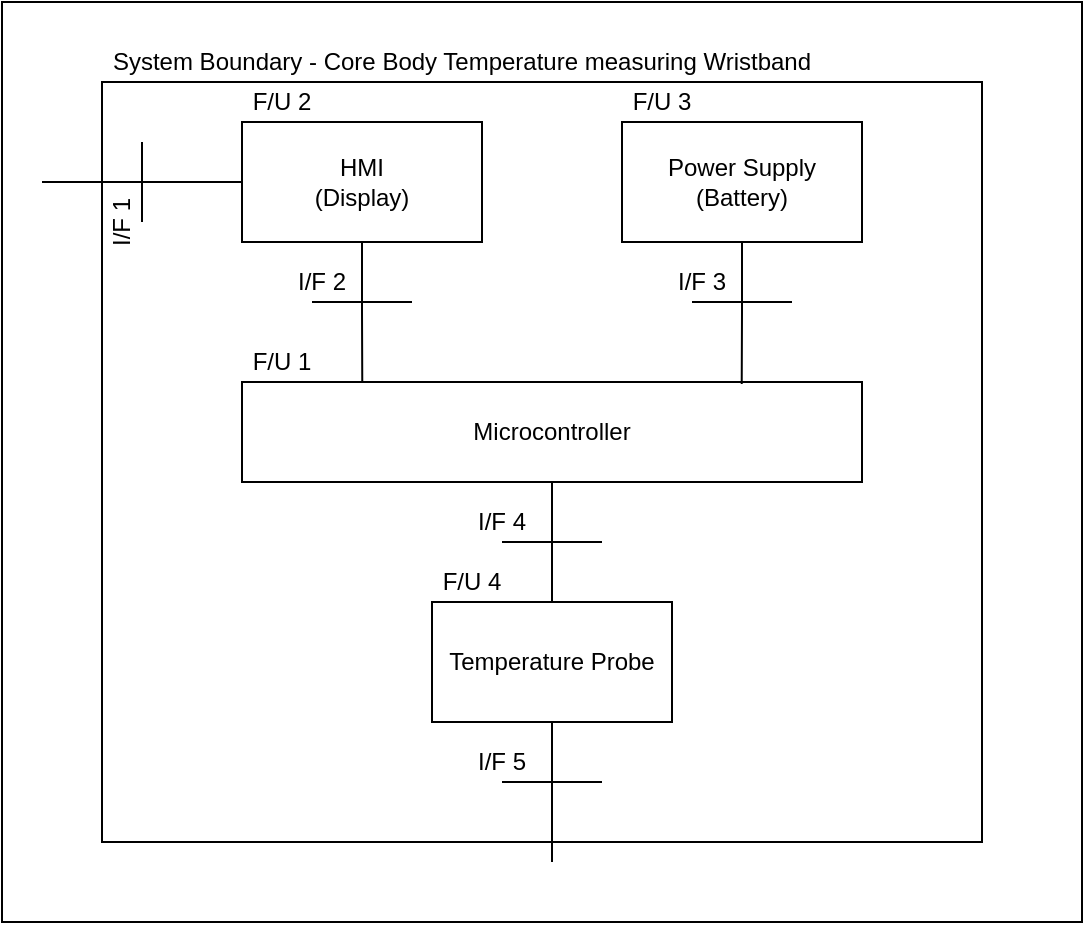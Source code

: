 <mxfile version="14.5.0" type="device"><diagram id="OVl0FyQ_dTW-a_cmzbXt" name="Page-1"><mxGraphModel dx="868" dy="572" grid="1" gridSize="10" guides="1" tooltips="1" connect="1" arrows="1" fold="1" page="1" pageScale="1" pageWidth="1654" pageHeight="1169" math="0" shadow="0"><root><mxCell id="0"/><mxCell id="1" parent="0"/><mxCell id="HcajVUg-V-cornXVaU87-29" value="" style="rounded=0;whiteSpace=wrap;html=1;" vertex="1" parent="1"><mxGeometry x="180" y="100" width="540" height="460" as="geometry"/></mxCell><mxCell id="HcajVUg-V-cornXVaU87-27" value="" style="rounded=0;whiteSpace=wrap;html=1;" vertex="1" parent="1"><mxGeometry x="230" y="140" width="440" height="380" as="geometry"/></mxCell><mxCell id="HcajVUg-V-cornXVaU87-1" value="Microcontroller" style="rounded=0;whiteSpace=wrap;html=1;" vertex="1" parent="1"><mxGeometry x="300" y="290" width="310" height="50" as="geometry"/></mxCell><mxCell id="HcajVUg-V-cornXVaU87-5" style="edgeStyle=orthogonalEdgeStyle;rounded=0;orthogonalLoop=1;jettySize=auto;html=1;entryX=0.194;entryY=0;entryDx=0;entryDy=0;entryPerimeter=0;endArrow=none;endFill=0;" edge="1" parent="1" source="HcajVUg-V-cornXVaU87-2" target="HcajVUg-V-cornXVaU87-1"><mxGeometry relative="1" as="geometry"/></mxCell><mxCell id="HcajVUg-V-cornXVaU87-18" style="edgeStyle=orthogonalEdgeStyle;rounded=0;orthogonalLoop=1;jettySize=auto;html=1;endArrow=none;endFill=0;" edge="1" parent="1" source="HcajVUg-V-cornXVaU87-2"><mxGeometry relative="1" as="geometry"><mxPoint x="200" y="190" as="targetPoint"/></mxGeometry></mxCell><mxCell id="HcajVUg-V-cornXVaU87-2" value="HMI&lt;br&gt;(Display)" style="rounded=0;whiteSpace=wrap;html=1;" vertex="1" parent="1"><mxGeometry x="300" y="160" width="120" height="60" as="geometry"/></mxCell><mxCell id="HcajVUg-V-cornXVaU87-7" style="edgeStyle=orthogonalEdgeStyle;rounded=0;orthogonalLoop=1;jettySize=auto;html=1;endArrow=none;endFill=0;" edge="1" parent="1" source="HcajVUg-V-cornXVaU87-3" target="HcajVUg-V-cornXVaU87-1"><mxGeometry relative="1" as="geometry"/></mxCell><mxCell id="HcajVUg-V-cornXVaU87-17" style="edgeStyle=orthogonalEdgeStyle;rounded=0;orthogonalLoop=1;jettySize=auto;html=1;endArrow=none;endFill=0;" edge="1" parent="1" source="HcajVUg-V-cornXVaU87-3"><mxGeometry relative="1" as="geometry"><mxPoint x="455" y="530" as="targetPoint"/></mxGeometry></mxCell><mxCell id="HcajVUg-V-cornXVaU87-3" value="Temperature Probe" style="rounded=0;whiteSpace=wrap;html=1;" vertex="1" parent="1"><mxGeometry x="395" y="400" width="120" height="60" as="geometry"/></mxCell><mxCell id="HcajVUg-V-cornXVaU87-6" style="edgeStyle=orthogonalEdgeStyle;rounded=0;orthogonalLoop=1;jettySize=auto;html=1;entryX=0.806;entryY=0.02;entryDx=0;entryDy=0;entryPerimeter=0;endArrow=none;endFill=0;" edge="1" parent="1" source="HcajVUg-V-cornXVaU87-4" target="HcajVUg-V-cornXVaU87-1"><mxGeometry relative="1" as="geometry"/></mxCell><mxCell id="HcajVUg-V-cornXVaU87-4" value="Power Supply&lt;br&gt;(Battery)" style="rounded=0;whiteSpace=wrap;html=1;" vertex="1" parent="1"><mxGeometry x="490" y="160" width="120" height="60" as="geometry"/></mxCell><mxCell id="HcajVUg-V-cornXVaU87-8" value="" style="endArrow=none;html=1;" edge="1" parent="1"><mxGeometry width="50" height="50" relative="1" as="geometry"><mxPoint x="430" y="370" as="sourcePoint"/><mxPoint x="480" y="370" as="targetPoint"/></mxGeometry></mxCell><mxCell id="HcajVUg-V-cornXVaU87-9" value="" style="endArrow=none;html=1;" edge="1" parent="1"><mxGeometry width="50" height="50" relative="1" as="geometry"><mxPoint x="335" y="250" as="sourcePoint"/><mxPoint x="385" y="250" as="targetPoint"/></mxGeometry></mxCell><mxCell id="HcajVUg-V-cornXVaU87-10" value="" style="endArrow=none;html=1;" edge="1" parent="1"><mxGeometry width="50" height="50" relative="1" as="geometry"><mxPoint x="525" y="250" as="sourcePoint"/><mxPoint x="575" y="250" as="targetPoint"/></mxGeometry></mxCell><mxCell id="HcajVUg-V-cornXVaU87-11" value="F/U 1" style="text;html=1;strokeColor=none;fillColor=none;align=center;verticalAlign=middle;whiteSpace=wrap;rounded=0;" vertex="1" parent="1"><mxGeometry x="300" y="270" width="40" height="20" as="geometry"/></mxCell><mxCell id="HcajVUg-V-cornXVaU87-12" value="F/U 2" style="text;html=1;strokeColor=none;fillColor=none;align=center;verticalAlign=middle;whiteSpace=wrap;rounded=0;" vertex="1" parent="1"><mxGeometry x="300" y="140" width="40" height="20" as="geometry"/></mxCell><mxCell id="HcajVUg-V-cornXVaU87-13" value="F/U 3" style="text;html=1;strokeColor=none;fillColor=none;align=center;verticalAlign=middle;whiteSpace=wrap;rounded=0;" vertex="1" parent="1"><mxGeometry x="490" y="140" width="40" height="20" as="geometry"/></mxCell><mxCell id="HcajVUg-V-cornXVaU87-14" value="F/U 4" style="text;html=1;strokeColor=none;fillColor=none;align=center;verticalAlign=middle;whiteSpace=wrap;rounded=0;" vertex="1" parent="1"><mxGeometry x="395" y="380" width="40" height="20" as="geometry"/></mxCell><mxCell id="HcajVUg-V-cornXVaU87-19" value="" style="endArrow=none;html=1;" edge="1" parent="1"><mxGeometry width="50" height="50" relative="1" as="geometry"><mxPoint x="250" y="170" as="sourcePoint"/><mxPoint x="250" y="210" as="targetPoint"/></mxGeometry></mxCell><mxCell id="HcajVUg-V-cornXVaU87-20" value="" style="endArrow=none;html=1;" edge="1" parent="1"><mxGeometry width="50" height="50" relative="1" as="geometry"><mxPoint x="430" y="490" as="sourcePoint"/><mxPoint x="480" y="490" as="targetPoint"/></mxGeometry></mxCell><mxCell id="HcajVUg-V-cornXVaU87-21" value="I/F 2" style="text;html=1;strokeColor=none;fillColor=none;align=center;verticalAlign=middle;whiteSpace=wrap;rounded=0;" vertex="1" parent="1"><mxGeometry x="320" y="230" width="40" height="20" as="geometry"/></mxCell><mxCell id="HcajVUg-V-cornXVaU87-23" value="I/F 1" style="text;html=1;strokeColor=none;fillColor=none;align=center;verticalAlign=middle;whiteSpace=wrap;rounded=0;rotation=-90;" vertex="1" parent="1"><mxGeometry x="220" y="200" width="40" height="20" as="geometry"/></mxCell><mxCell id="HcajVUg-V-cornXVaU87-24" value="I/F 3" style="text;html=1;strokeColor=none;fillColor=none;align=center;verticalAlign=middle;whiteSpace=wrap;rounded=0;" vertex="1" parent="1"><mxGeometry x="510" y="230" width="40" height="20" as="geometry"/></mxCell><mxCell id="HcajVUg-V-cornXVaU87-25" value="I/F 5" style="text;html=1;strokeColor=none;fillColor=none;align=center;verticalAlign=middle;whiteSpace=wrap;rounded=0;" vertex="1" parent="1"><mxGeometry x="410" y="470" width="40" height="20" as="geometry"/></mxCell><mxCell id="HcajVUg-V-cornXVaU87-26" value="I/F 4" style="text;html=1;strokeColor=none;fillColor=none;align=center;verticalAlign=middle;whiteSpace=wrap;rounded=0;" vertex="1" parent="1"><mxGeometry x="410" y="350" width="40" height="20" as="geometry"/></mxCell><mxCell id="HcajVUg-V-cornXVaU87-28" value="System Boundary - Core Body Temperature measuring Wristband" style="text;html=1;strokeColor=none;fillColor=none;align=center;verticalAlign=middle;whiteSpace=wrap;rounded=0;" vertex="1" parent="1"><mxGeometry x="230" y="120" width="360" height="20" as="geometry"/></mxCell></root></mxGraphModel></diagram></mxfile>